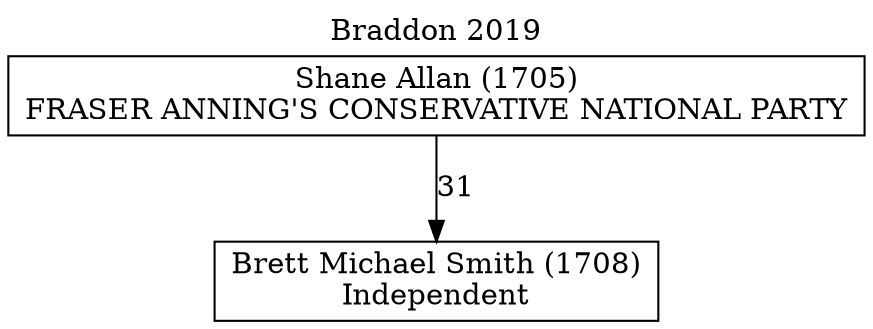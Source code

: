// House preference flow
digraph "Brett Michael Smith (1708)_Braddon_2019" {
	graph [label="Braddon 2019" labelloc=t mclimit=10]
	node [shape=box]
	"Brett Michael Smith (1708)" [label="Brett Michael Smith (1708)
Independent"]
	"Shane Allan (1705)" [label="Shane Allan (1705)
FRASER ANNING'S CONSERVATIVE NATIONAL PARTY"]
	"Shane Allan (1705)" -> "Brett Michael Smith (1708)" [label=31]
}
